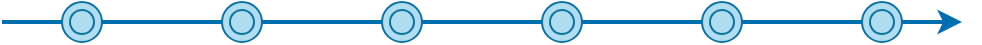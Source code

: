 <mxfile version="26.0.14">
  <diagram name="第 1 页" id="LU0cStmjmYkRrn_uNDRQ">
    <mxGraphModel dx="454" dy="300" grid="1" gridSize="10" guides="1" tooltips="1" connect="1" arrows="1" fold="1" page="1" pageScale="1" pageWidth="827" pageHeight="1169" math="0" shadow="0">
      <root>
        <mxCell id="0" />
        <mxCell id="1" parent="0" />
        <mxCell id="v2yjPvonkrgVvbv5Wmdi-2" value="" style="endArrow=classic;html=1;rounded=0;strokeWidth=2;fillColor=#1ba1e2;strokeColor=#006EAF;" edge="1" parent="1" source="v2yjPvonkrgVvbv5Wmdi-8">
          <mxGeometry width="50" height="50" relative="1" as="geometry">
            <mxPoint x="190" y="360" as="sourcePoint" />
            <mxPoint x="680" y="360" as="targetPoint" />
          </mxGeometry>
        </mxCell>
        <mxCell id="v2yjPvonkrgVvbv5Wmdi-7" value="" style="endArrow=none;html=1;rounded=0;strokeWidth=2;startFill=0;fillColor=#1ba1e2;strokeColor=#006EAF;" edge="1" parent="1" target="v2yjPvonkrgVvbv5Wmdi-3">
          <mxGeometry width="50" height="50" relative="1" as="geometry">
            <mxPoint x="200" y="360" as="sourcePoint" />
            <mxPoint x="610" y="360" as="targetPoint" />
          </mxGeometry>
        </mxCell>
        <mxCell id="v2yjPvonkrgVvbv5Wmdi-3" value="" style="ellipse;shape=doubleEllipse;whiteSpace=wrap;html=1;aspect=fixed;fillColor=#b1ddf0;strokeColor=#10739e;" vertex="1" parent="1">
          <mxGeometry x="230" y="350" width="20" height="20" as="geometry" />
        </mxCell>
        <mxCell id="v2yjPvonkrgVvbv5Wmdi-9" value="" style="endArrow=none;html=1;rounded=0;strokeWidth=2;fillColor=#1ba1e2;strokeColor=#006EAF;startFill=0;" edge="1" parent="1" source="v2yjPvonkrgVvbv5Wmdi-3" target="v2yjPvonkrgVvbv5Wmdi-8">
          <mxGeometry width="50" height="50" relative="1" as="geometry">
            <mxPoint x="250" y="360" as="sourcePoint" />
            <mxPoint x="680" y="360" as="targetPoint" />
          </mxGeometry>
        </mxCell>
        <mxCell id="v2yjPvonkrgVvbv5Wmdi-8" value="" style="ellipse;shape=doubleEllipse;whiteSpace=wrap;html=1;aspect=fixed;fillColor=#b1ddf0;strokeColor=#10739e;" vertex="1" parent="1">
          <mxGeometry x="310" y="350" width="20" height="20" as="geometry" />
        </mxCell>
        <mxCell id="v2yjPvonkrgVvbv5Wmdi-10" value="" style="ellipse;shape=doubleEllipse;whiteSpace=wrap;html=1;aspect=fixed;fillColor=#b1ddf0;strokeColor=#10739e;" vertex="1" parent="1">
          <mxGeometry x="390" y="350" width="20" height="20" as="geometry" />
        </mxCell>
        <mxCell id="v2yjPvonkrgVvbv5Wmdi-11" value="" style="ellipse;shape=doubleEllipse;whiteSpace=wrap;html=1;aspect=fixed;fillColor=#b1ddf0;strokeColor=#10739e;" vertex="1" parent="1">
          <mxGeometry x="470" y="350" width="20" height="20" as="geometry" />
        </mxCell>
        <mxCell id="v2yjPvonkrgVvbv5Wmdi-12" value="" style="ellipse;shape=doubleEllipse;whiteSpace=wrap;html=1;aspect=fixed;fillColor=#b1ddf0;strokeColor=#10739e;" vertex="1" parent="1">
          <mxGeometry x="550" y="350" width="20" height="20" as="geometry" />
        </mxCell>
        <mxCell id="v2yjPvonkrgVvbv5Wmdi-13" value="" style="ellipse;shape=doubleEllipse;whiteSpace=wrap;html=1;aspect=fixed;fillColor=#b1ddf0;strokeColor=#10739e;" vertex="1" parent="1">
          <mxGeometry x="630" y="350" width="20" height="20" as="geometry" />
        </mxCell>
      </root>
    </mxGraphModel>
  </diagram>
</mxfile>
